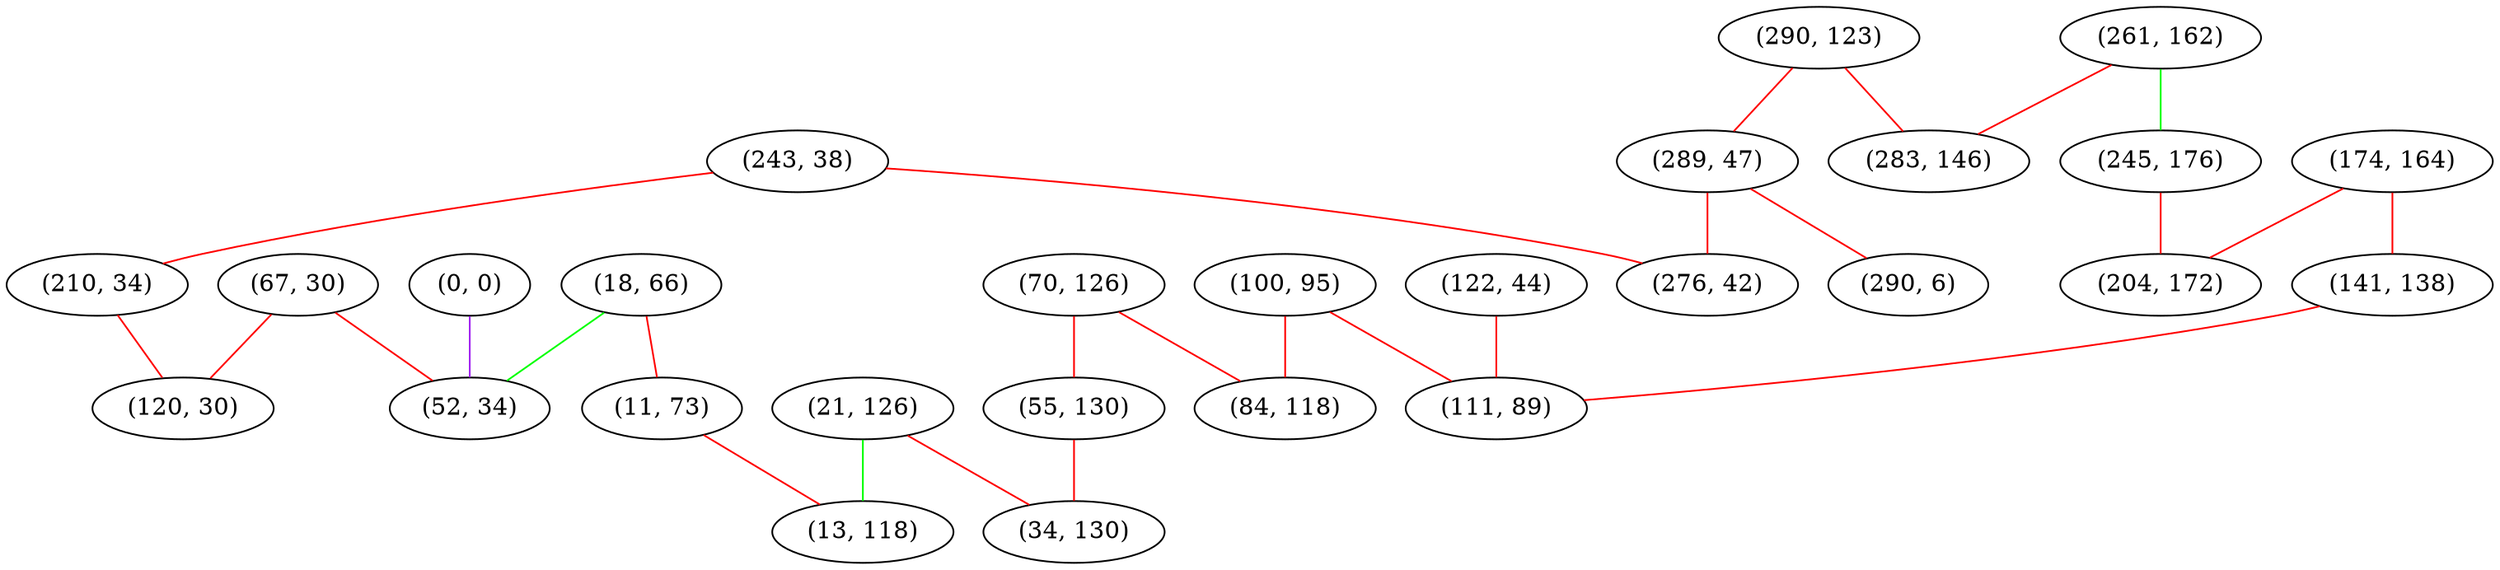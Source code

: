 graph "" {
"(243, 38)";
"(18, 66)";
"(11, 73)";
"(67, 30)";
"(210, 34)";
"(261, 162)";
"(70, 126)";
"(21, 126)";
"(100, 95)";
"(290, 123)";
"(122, 44)";
"(0, 0)";
"(174, 164)";
"(55, 130)";
"(289, 47)";
"(245, 176)";
"(34, 130)";
"(141, 138)";
"(13, 118)";
"(120, 30)";
"(290, 6)";
"(84, 118)";
"(111, 89)";
"(52, 34)";
"(283, 146)";
"(204, 172)";
"(276, 42)";
"(243, 38)" -- "(276, 42)"  [color=red, key=0, weight=1];
"(243, 38)" -- "(210, 34)"  [color=red, key=0, weight=1];
"(18, 66)" -- "(52, 34)"  [color=green, key=0, weight=2];
"(18, 66)" -- "(11, 73)"  [color=red, key=0, weight=1];
"(11, 73)" -- "(13, 118)"  [color=red, key=0, weight=1];
"(67, 30)" -- "(52, 34)"  [color=red, key=0, weight=1];
"(67, 30)" -- "(120, 30)"  [color=red, key=0, weight=1];
"(210, 34)" -- "(120, 30)"  [color=red, key=0, weight=1];
"(261, 162)" -- "(283, 146)"  [color=red, key=0, weight=1];
"(261, 162)" -- "(245, 176)"  [color=green, key=0, weight=2];
"(70, 126)" -- "(84, 118)"  [color=red, key=0, weight=1];
"(70, 126)" -- "(55, 130)"  [color=red, key=0, weight=1];
"(21, 126)" -- "(13, 118)"  [color=green, key=0, weight=2];
"(21, 126)" -- "(34, 130)"  [color=red, key=0, weight=1];
"(100, 95)" -- "(84, 118)"  [color=red, key=0, weight=1];
"(100, 95)" -- "(111, 89)"  [color=red, key=0, weight=1];
"(290, 123)" -- "(283, 146)"  [color=red, key=0, weight=1];
"(290, 123)" -- "(289, 47)"  [color=red, key=0, weight=1];
"(122, 44)" -- "(111, 89)"  [color=red, key=0, weight=1];
"(0, 0)" -- "(52, 34)"  [color=purple, key=0, weight=4];
"(174, 164)" -- "(204, 172)"  [color=red, key=0, weight=1];
"(174, 164)" -- "(141, 138)"  [color=red, key=0, weight=1];
"(55, 130)" -- "(34, 130)"  [color=red, key=0, weight=1];
"(289, 47)" -- "(276, 42)"  [color=red, key=0, weight=1];
"(289, 47)" -- "(290, 6)"  [color=red, key=0, weight=1];
"(245, 176)" -- "(204, 172)"  [color=red, key=0, weight=1];
"(141, 138)" -- "(111, 89)"  [color=red, key=0, weight=1];
}
